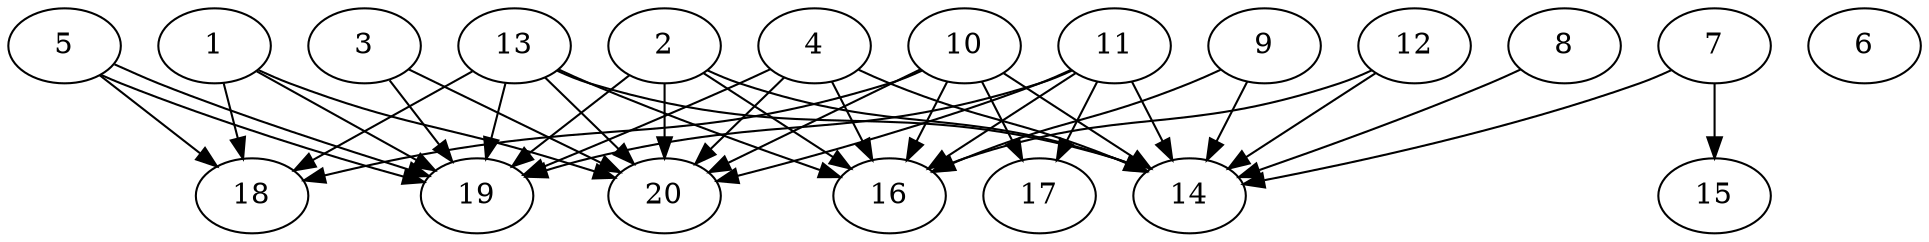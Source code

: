 // DAG automatically generated by daggen at Thu Oct  3 13:58:42 2019
// ./daggen --dot -n 20 --ccr 0.5 --fat 0.9 --regular 0.9 --density 0.7 --mindata 5242880 --maxdata 52428800 
digraph G {
  1 [size="62697472", alpha="0.02", expect_size="31348736"] 
  1 -> 18 [size ="31348736"]
  1 -> 19 [size ="31348736"]
  1 -> 20 [size ="31348736"]
  2 [size="39540736", alpha="0.03", expect_size="19770368"] 
  2 -> 14 [size ="19770368"]
  2 -> 16 [size ="19770368"]
  2 -> 19 [size ="19770368"]
  2 -> 20 [size ="19770368"]
  3 [size="32786432", alpha="0.07", expect_size="16393216"] 
  3 -> 19 [size ="16393216"]
  3 -> 20 [size ="16393216"]
  4 [size="102115328", alpha="0.14", expect_size="51057664"] 
  4 -> 14 [size ="51057664"]
  4 -> 16 [size ="51057664"]
  4 -> 19 [size ="51057664"]
  4 -> 20 [size ="51057664"]
  5 [size="49836032", alpha="0.03", expect_size="24918016"] 
  5 -> 18 [size ="24918016"]
  5 -> 19 [size ="24918016"]
  5 -> 19 [size ="24918016"]
  6 [size="76134400", alpha="0.01", expect_size="38067200"] 
  7 [size="93261824", alpha="0.09", expect_size="46630912"] 
  7 -> 14 [size ="46630912"]
  7 -> 15 [size ="46630912"]
  8 [size="92008448", alpha="0.11", expect_size="46004224"] 
  8 -> 14 [size ="46004224"]
  9 [size="12668928", alpha="0.15", expect_size="6334464"] 
  9 -> 14 [size ="6334464"]
  9 -> 16 [size ="6334464"]
  10 [size="26218496", alpha="0.01", expect_size="13109248"] 
  10 -> 14 [size ="13109248"]
  10 -> 16 [size ="13109248"]
  10 -> 17 [size ="13109248"]
  10 -> 18 [size ="13109248"]
  10 -> 20 [size ="13109248"]
  11 [size="34291712", alpha="0.03", expect_size="17145856"] 
  11 -> 14 [size ="17145856"]
  11 -> 16 [size ="17145856"]
  11 -> 17 [size ="17145856"]
  11 -> 19 [size ="17145856"]
  11 -> 20 [size ="17145856"]
  12 [size="43624448", alpha="0.14", expect_size="21812224"] 
  12 -> 14 [size ="21812224"]
  12 -> 16 [size ="21812224"]
  13 [size="59799552", alpha="0.04", expect_size="29899776"] 
  13 -> 14 [size ="29899776"]
  13 -> 16 [size ="29899776"]
  13 -> 18 [size ="29899776"]
  13 -> 19 [size ="29899776"]
  13 -> 20 [size ="29899776"]
  14 [size="94959616", alpha="0.18", expect_size="47479808"] 
  15 [size="65546240", alpha="0.12", expect_size="32773120"] 
  16 [size="80795648", alpha="0.15", expect_size="40397824"] 
  17 [size="83601408", alpha="0.03", expect_size="41800704"] 
  18 [size="31113216", alpha="0.04", expect_size="15556608"] 
  19 [size="80826368", alpha="0.13", expect_size="40413184"] 
  20 [size="55132160", alpha="0.03", expect_size="27566080"] 
}
